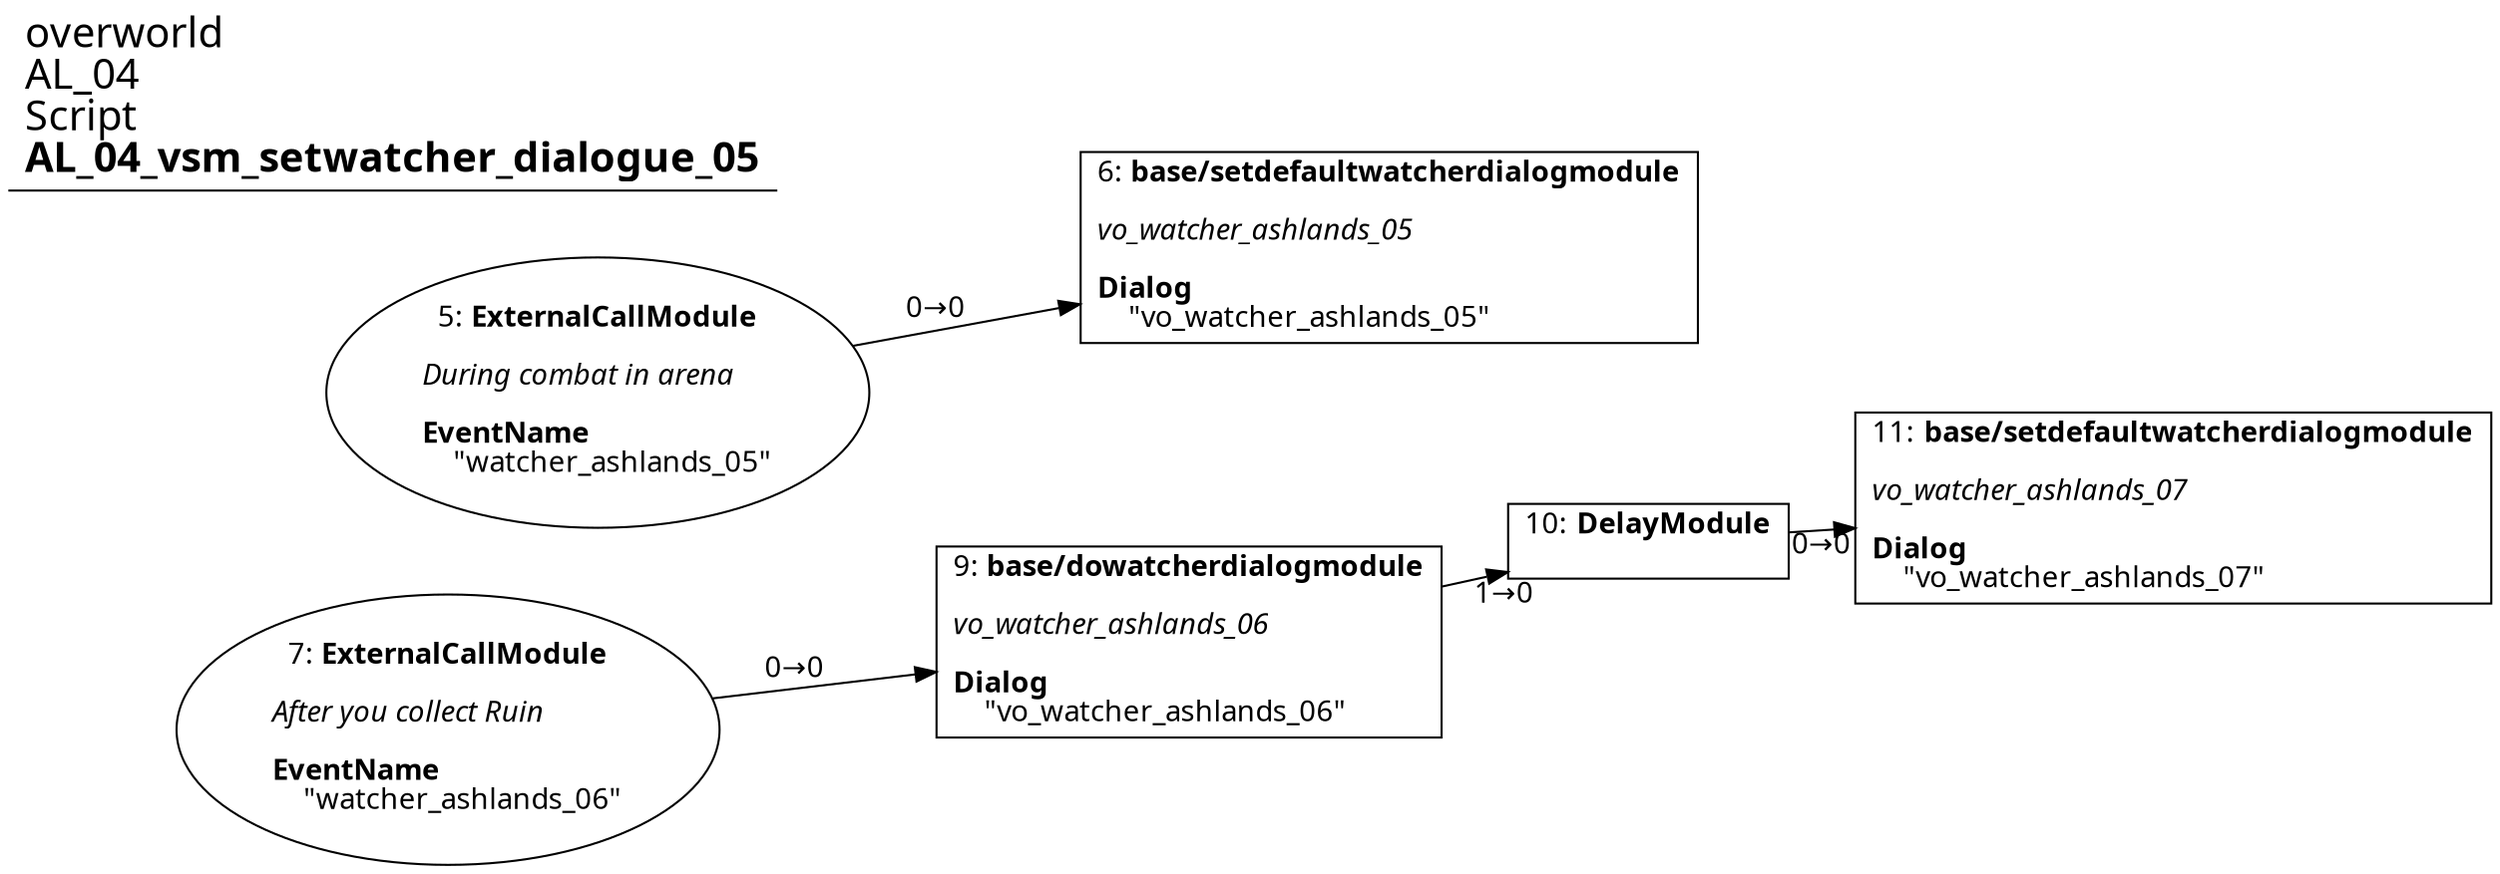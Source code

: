 digraph {
    layout = fdp;
    overlap = prism;
    sep = "+16";
    splines = spline;

    node [ shape = box ];

    graph [ fontname = "Segoe UI" ];
    node [ fontname = "Segoe UI" ];
    edge [ fontname = "Segoe UI" ];

    5 [ label = <5: <b>ExternalCallModule</b><br/><br/><i>During combat in arena<br align="left"/></i><br align="left"/><b>EventName</b><br align="left"/>    &quot;watcher_ashlands_05&quot;<br align="left"/>> ];
    5 [ shape = oval ]
    5 [ pos = "0.70900005,-0.224!" ];
    5 -> 6 [ label = "0→0" ];

    6 [ label = <6: <b>base/setdefaultwatcherdialogmodule</b><br/><br/><i>vo_watcher_ashlands_05<br align="left"/></i><br align="left"/><b>Dialog</b><br align="left"/>    &quot;vo_watcher_ashlands_05&quot;<br align="left"/>> ];
    6 [ pos = "0.97700006,-0.224!" ];

    7 [ label = <7: <b>ExternalCallModule</b><br/><br/><i>After you collect Ruin<br align="left"/></i><br align="left"/><b>EventName</b><br align="left"/>    &quot;watcher_ashlands_06&quot;<br align="left"/>> ];
    7 [ shape = oval ]
    7 [ pos = "0.71000004,-0.37800002!" ];
    7 -> 9 [ label = "0→0" ];

    9 [ label = <9: <b>base/dowatcherdialogmodule</b><br/><br/><i>vo_watcher_ashlands_06<br align="left"/></i><br align="left"/><b>Dialog</b><br align="left"/>    &quot;vo_watcher_ashlands_06&quot;<br align="left"/>> ];
    9 [ pos = "0.98,-0.37800002!" ];
    9 -> 10 [ label = "1→0" ];

    10 [ label = <10: <b>DelayModule</b><br/><br/>> ];
    10 [ pos = "1.2470001,-0.40100002!" ];
    10 -> 11 [ label = "0→0" ];

    11 [ label = <11: <b>base/setdefaultwatcherdialogmodule</b><br/><br/><i>vo_watcher_ashlands_07<br align="left"/></i><br align="left"/><b>Dialog</b><br align="left"/>    &quot;vo_watcher_ashlands_07&quot;<br align="left"/>> ];
    11 [ pos = "1.445,-0.40100002!" ];

    title [ pos = "0.708,-0.223!" ];
    title [ shape = underline ];
    title [ label = <<font point-size="20">overworld<br align="left"/>AL_04<br align="left"/>Script<br align="left"/><b>AL_04_vsm_setwatcher_dialogue_05</b><br align="left"/></font>> ];
}
